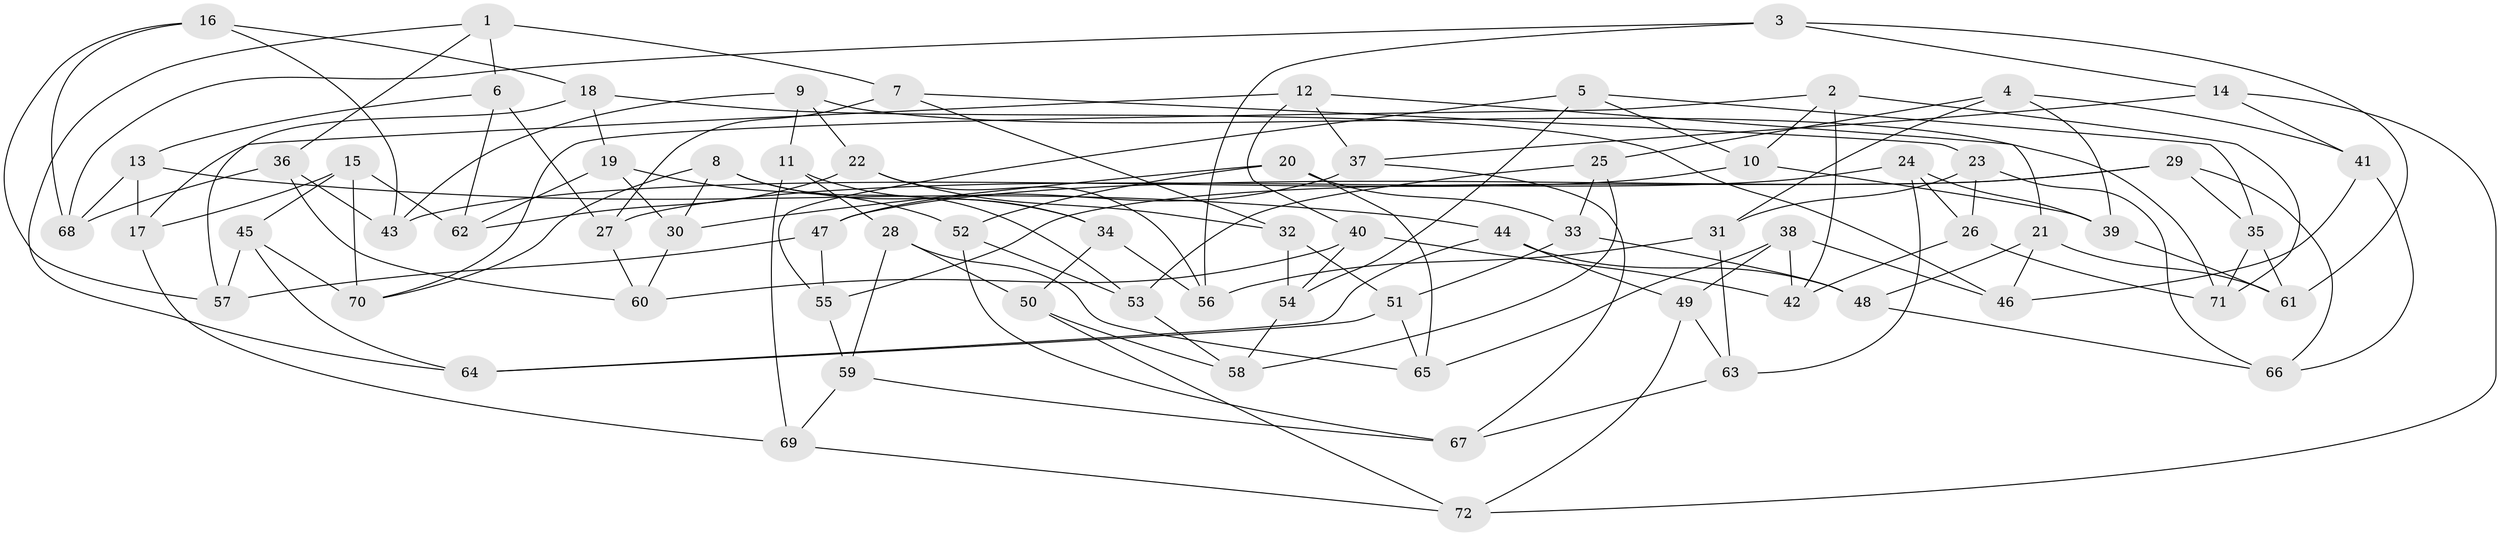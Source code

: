 // Generated by graph-tools (version 1.1) at 2025/50/03/09/25 03:50:55]
// undirected, 72 vertices, 144 edges
graph export_dot {
graph [start="1"]
  node [color=gray90,style=filled];
  1;
  2;
  3;
  4;
  5;
  6;
  7;
  8;
  9;
  10;
  11;
  12;
  13;
  14;
  15;
  16;
  17;
  18;
  19;
  20;
  21;
  22;
  23;
  24;
  25;
  26;
  27;
  28;
  29;
  30;
  31;
  32;
  33;
  34;
  35;
  36;
  37;
  38;
  39;
  40;
  41;
  42;
  43;
  44;
  45;
  46;
  47;
  48;
  49;
  50;
  51;
  52;
  53;
  54;
  55;
  56;
  57;
  58;
  59;
  60;
  61;
  62;
  63;
  64;
  65;
  66;
  67;
  68;
  69;
  70;
  71;
  72;
  1 -- 36;
  1 -- 6;
  1 -- 7;
  1 -- 64;
  2 -- 70;
  2 -- 71;
  2 -- 42;
  2 -- 10;
  3 -- 61;
  3 -- 14;
  3 -- 68;
  3 -- 56;
  4 -- 31;
  4 -- 41;
  4 -- 25;
  4 -- 39;
  5 -- 10;
  5 -- 55;
  5 -- 54;
  5 -- 35;
  6 -- 27;
  6 -- 13;
  6 -- 62;
  7 -- 23;
  7 -- 27;
  7 -- 32;
  8 -- 34;
  8 -- 70;
  8 -- 53;
  8 -- 30;
  9 -- 43;
  9 -- 11;
  9 -- 22;
  9 -- 71;
  10 -- 43;
  10 -- 39;
  11 -- 28;
  11 -- 69;
  11 -- 34;
  12 -- 37;
  12 -- 21;
  12 -- 40;
  12 -- 17;
  13 -- 68;
  13 -- 17;
  13 -- 44;
  14 -- 72;
  14 -- 41;
  14 -- 37;
  15 -- 17;
  15 -- 70;
  15 -- 45;
  15 -- 62;
  16 -- 43;
  16 -- 18;
  16 -- 68;
  16 -- 57;
  17 -- 69;
  18 -- 46;
  18 -- 19;
  18 -- 57;
  19 -- 62;
  19 -- 30;
  19 -- 52;
  20 -- 65;
  20 -- 52;
  20 -- 30;
  20 -- 33;
  21 -- 61;
  21 -- 46;
  21 -- 48;
  22 -- 62;
  22 -- 32;
  22 -- 56;
  23 -- 66;
  23 -- 31;
  23 -- 26;
  24 -- 39;
  24 -- 27;
  24 -- 26;
  24 -- 63;
  25 -- 53;
  25 -- 33;
  25 -- 58;
  26 -- 71;
  26 -- 42;
  27 -- 60;
  28 -- 65;
  28 -- 59;
  28 -- 50;
  29 -- 35;
  29 -- 55;
  29 -- 66;
  29 -- 47;
  30 -- 60;
  31 -- 56;
  31 -- 63;
  32 -- 51;
  32 -- 54;
  33 -- 51;
  33 -- 48;
  34 -- 50;
  34 -- 56;
  35 -- 71;
  35 -- 61;
  36 -- 60;
  36 -- 43;
  36 -- 68;
  37 -- 47;
  37 -- 67;
  38 -- 49;
  38 -- 65;
  38 -- 46;
  38 -- 42;
  39 -- 61;
  40 -- 42;
  40 -- 54;
  40 -- 60;
  41 -- 66;
  41 -- 46;
  44 -- 49;
  44 -- 48;
  44 -- 64;
  45 -- 57;
  45 -- 70;
  45 -- 64;
  47 -- 55;
  47 -- 57;
  48 -- 66;
  49 -- 72;
  49 -- 63;
  50 -- 58;
  50 -- 72;
  51 -- 65;
  51 -- 64;
  52 -- 53;
  52 -- 67;
  53 -- 58;
  54 -- 58;
  55 -- 59;
  59 -- 69;
  59 -- 67;
  63 -- 67;
  69 -- 72;
}
